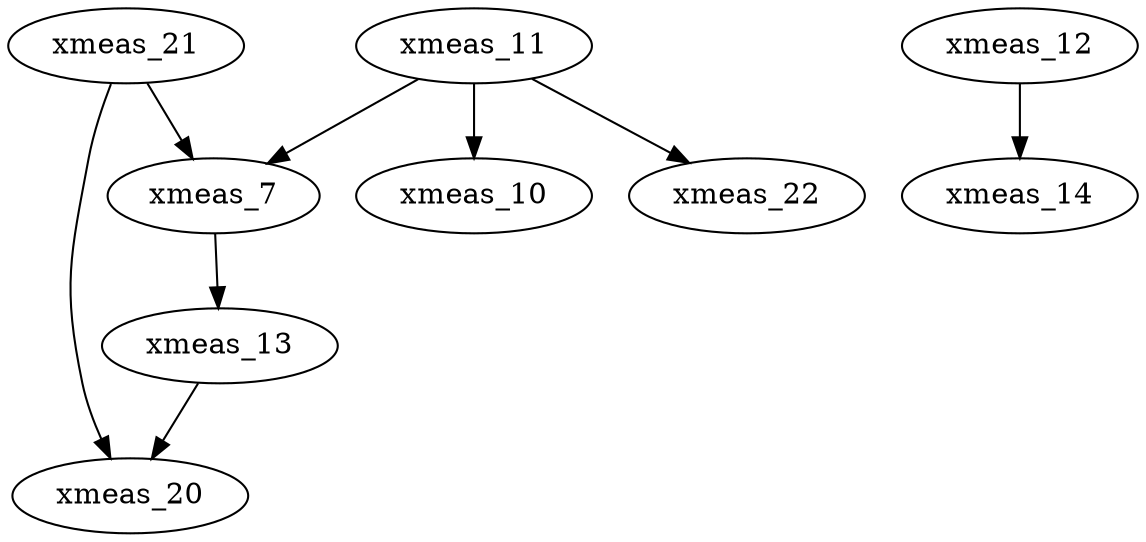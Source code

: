 strict digraph "" {
	xmeas_7	[weight=None];
	xmeas_13	[weight=None];
	xmeas_7 -> xmeas_13	[weight=None];
	xmeas_20	[weight=None];
	xmeas_21	[weight=None];
	xmeas_21 -> xmeas_7	[weight=None];
	xmeas_21 -> xmeas_20	[weight=None];
	xmeas_10	[weight=None];
	xmeas_11	[weight=None];
	xmeas_11 -> xmeas_7	[weight=None];
	xmeas_11 -> xmeas_10	[weight=None];
	xmeas_22	[weight=None];
	xmeas_11 -> xmeas_22	[weight=None];
	xmeas_12	[weight=None];
	xmeas_14	[weight=None];
	xmeas_12 -> xmeas_14	[weight=None];
	xmeas_13 -> xmeas_20	[weight=None];
}
